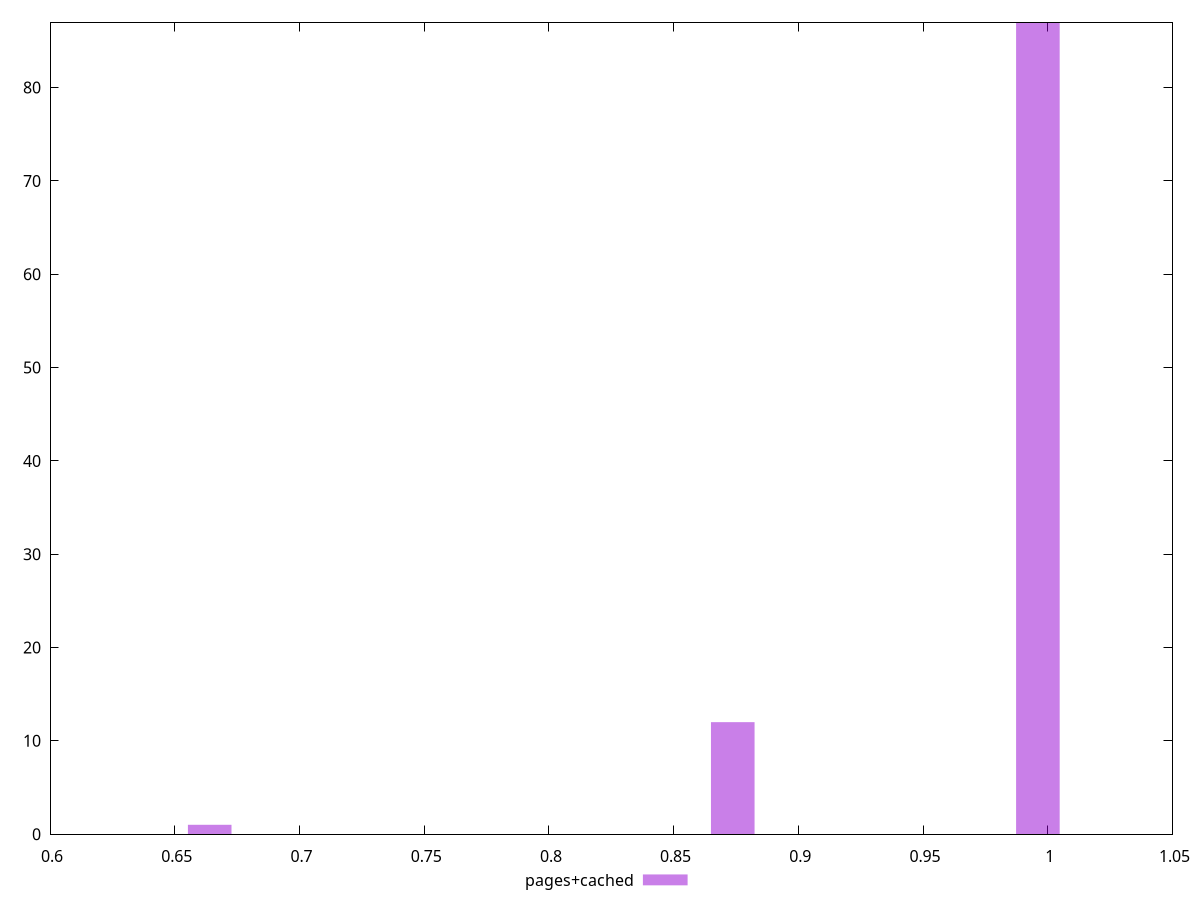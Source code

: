 $_pagesCached <<EOF
0.664022218024797 1
0.8737134447694698 12
0.9960333270371956 87
EOF
set key outside below
set terminal pngcairo
set output "report_00006_2020-11-02T20-21-41.718Z/unminified-css/pages+cached//hist.png"
set yrange [0:87]
set boxwidth 0.017474268895389396
set style fill transparent solid 0.5 noborder
plot $_pagesCached title "pages+cached" with boxes ,